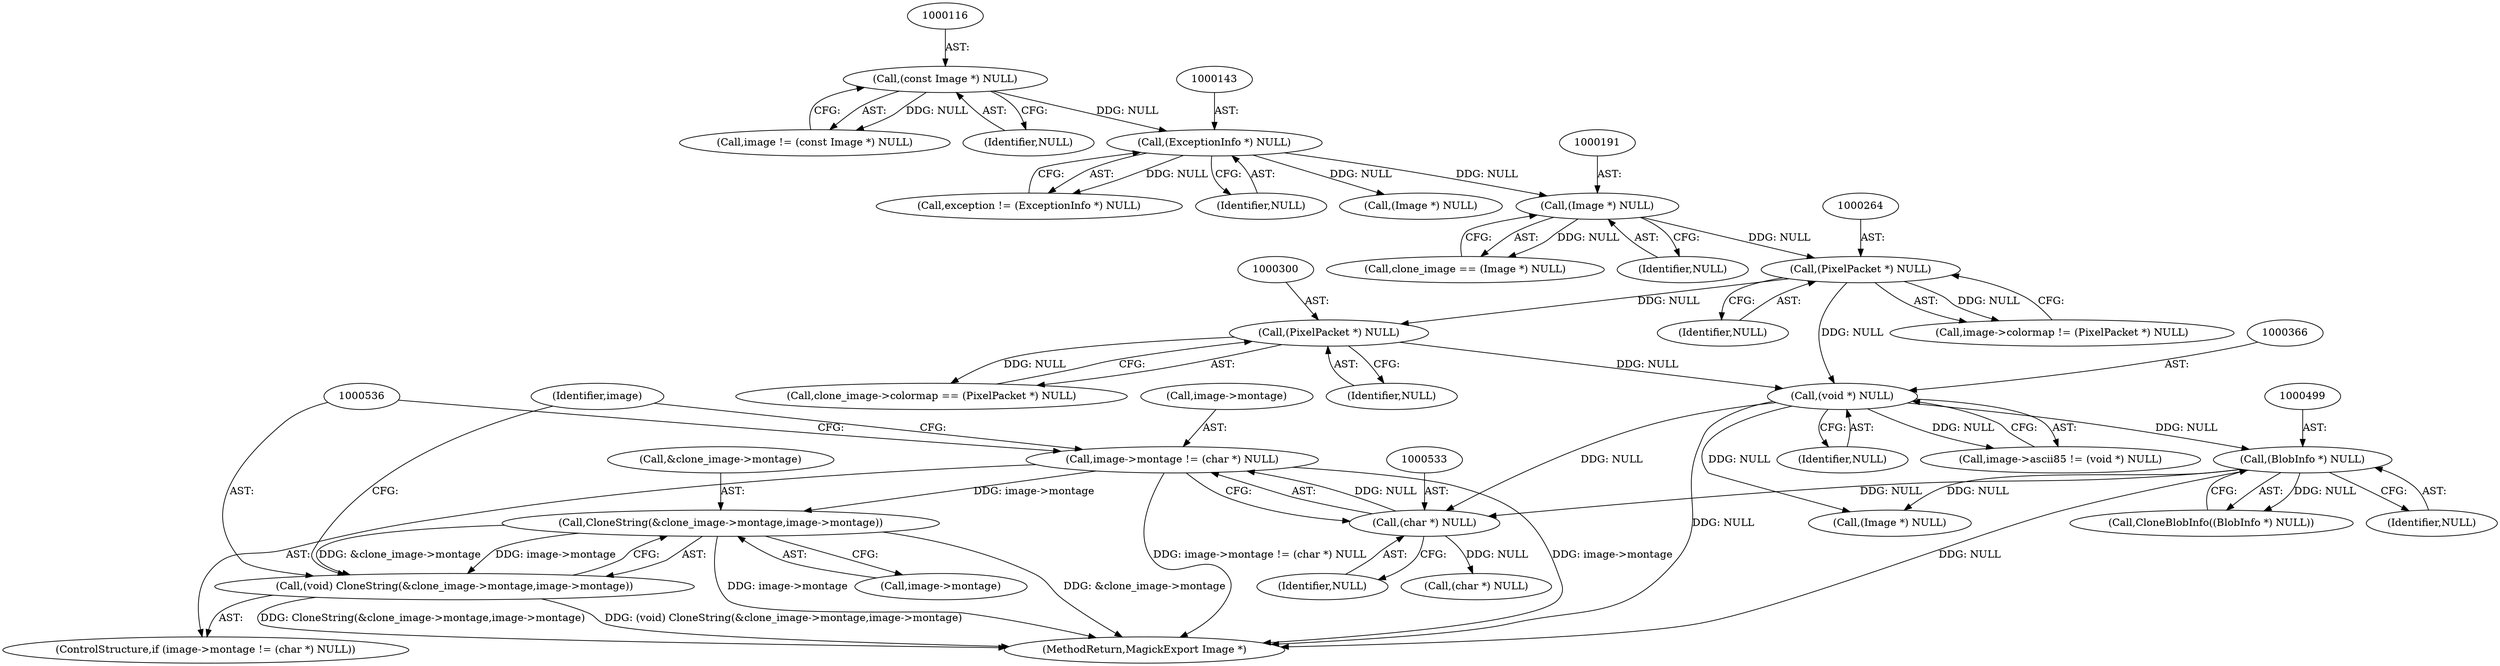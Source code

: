 digraph "0_ImageMagick_01843366d6a7b96e22ad7bb67f3df7d9fd4d5d74@pointer" {
"1000528" [label="(Call,image->montage != (char *) NULL)"];
"1000532" [label="(Call,(char *) NULL)"];
"1000498" [label="(Call,(BlobInfo *) NULL)"];
"1000365" [label="(Call,(void *) NULL)"];
"1000263" [label="(Call,(PixelPacket *) NULL)"];
"1000190" [label="(Call,(Image *) NULL)"];
"1000142" [label="(Call,(ExceptionInfo *) NULL)"];
"1000115" [label="(Call,(const Image *) NULL)"];
"1000299" [label="(Call,(PixelPacket *) NULL)"];
"1000537" [label="(Call,CloneString(&clone_image->montage,image->montage))"];
"1000535" [label="(Call,(void) CloneString(&clone_image->montage,image->montage))"];
"1000361" [label="(Call,image->ascii85 != (void *) NULL)"];
"1000190" [label="(Call,(Image *) NULL)"];
"1000299" [label="(Call,(PixelPacket *) NULL)"];
"1000529" [label="(Call,image->montage)"];
"1000532" [label="(Call,(char *) NULL)"];
"1000192" [label="(Identifier,NULL)"];
"1000265" [label="(Identifier,NULL)"];
"1000535" [label="(Call,(void) CloneString(&clone_image->montage,image->montage))"];
"1000542" [label="(Call,image->montage)"];
"1000367" [label="(Identifier,NULL)"];
"1000295" [label="(Call,clone_image->colormap == (PixelPacket *) NULL)"];
"1000115" [label="(Call,(const Image *) NULL)"];
"1000534" [label="(Identifier,NULL)"];
"1000142" [label="(Call,(ExceptionInfo *) NULL)"];
"1000537" [label="(Call,CloneString(&clone_image->montage,image->montage))"];
"1000140" [label="(Call,exception != (ExceptionInfo *) NULL)"];
"1000550" [label="(Call,(char *) NULL)"];
"1000144" [label="(Identifier,NULL)"];
"1000500" [label="(Identifier,NULL)"];
"1000259" [label="(Call,image->colormap != (PixelPacket *) NULL)"];
"1000498" [label="(Call,(BlobInfo *) NULL)"];
"1000117" [label="(Identifier,NULL)"];
"1000176" [label="(Call,(Image *) NULL)"];
"1000548" [label="(Identifier,image)"];
"1000301" [label="(Identifier,NULL)"];
"1000528" [label="(Call,image->montage != (char *) NULL)"];
"1000497" [label="(Call,CloneBlobInfo((BlobInfo *) NULL))"];
"1000113" [label="(Call,image != (const Image *) NULL)"];
"1000538" [label="(Call,&clone_image->montage)"];
"1000631" [label="(Call,(Image *) NULL)"];
"1000365" [label="(Call,(void *) NULL)"];
"1000188" [label="(Call,clone_image == (Image *) NULL)"];
"1000842" [label="(MethodReturn,MagickExport Image *)"];
"1000527" [label="(ControlStructure,if (image->montage != (char *) NULL))"];
"1000263" [label="(Call,(PixelPacket *) NULL)"];
"1000528" -> "1000527"  [label="AST: "];
"1000528" -> "1000532"  [label="CFG: "];
"1000529" -> "1000528"  [label="AST: "];
"1000532" -> "1000528"  [label="AST: "];
"1000536" -> "1000528"  [label="CFG: "];
"1000548" -> "1000528"  [label="CFG: "];
"1000528" -> "1000842"  [label="DDG: image->montage != (char *) NULL"];
"1000528" -> "1000842"  [label="DDG: image->montage"];
"1000532" -> "1000528"  [label="DDG: NULL"];
"1000528" -> "1000537"  [label="DDG: image->montage"];
"1000532" -> "1000534"  [label="CFG: "];
"1000533" -> "1000532"  [label="AST: "];
"1000534" -> "1000532"  [label="AST: "];
"1000498" -> "1000532"  [label="DDG: NULL"];
"1000365" -> "1000532"  [label="DDG: NULL"];
"1000532" -> "1000550"  [label="DDG: NULL"];
"1000498" -> "1000497"  [label="AST: "];
"1000498" -> "1000500"  [label="CFG: "];
"1000499" -> "1000498"  [label="AST: "];
"1000500" -> "1000498"  [label="AST: "];
"1000497" -> "1000498"  [label="CFG: "];
"1000498" -> "1000842"  [label="DDG: NULL"];
"1000498" -> "1000497"  [label="DDG: NULL"];
"1000365" -> "1000498"  [label="DDG: NULL"];
"1000498" -> "1000631"  [label="DDG: NULL"];
"1000365" -> "1000361"  [label="AST: "];
"1000365" -> "1000367"  [label="CFG: "];
"1000366" -> "1000365"  [label="AST: "];
"1000367" -> "1000365"  [label="AST: "];
"1000361" -> "1000365"  [label="CFG: "];
"1000365" -> "1000842"  [label="DDG: NULL"];
"1000365" -> "1000361"  [label="DDG: NULL"];
"1000263" -> "1000365"  [label="DDG: NULL"];
"1000299" -> "1000365"  [label="DDG: NULL"];
"1000365" -> "1000631"  [label="DDG: NULL"];
"1000263" -> "1000259"  [label="AST: "];
"1000263" -> "1000265"  [label="CFG: "];
"1000264" -> "1000263"  [label="AST: "];
"1000265" -> "1000263"  [label="AST: "];
"1000259" -> "1000263"  [label="CFG: "];
"1000263" -> "1000259"  [label="DDG: NULL"];
"1000190" -> "1000263"  [label="DDG: NULL"];
"1000263" -> "1000299"  [label="DDG: NULL"];
"1000190" -> "1000188"  [label="AST: "];
"1000190" -> "1000192"  [label="CFG: "];
"1000191" -> "1000190"  [label="AST: "];
"1000192" -> "1000190"  [label="AST: "];
"1000188" -> "1000190"  [label="CFG: "];
"1000190" -> "1000188"  [label="DDG: NULL"];
"1000142" -> "1000190"  [label="DDG: NULL"];
"1000142" -> "1000140"  [label="AST: "];
"1000142" -> "1000144"  [label="CFG: "];
"1000143" -> "1000142"  [label="AST: "];
"1000144" -> "1000142"  [label="AST: "];
"1000140" -> "1000142"  [label="CFG: "];
"1000142" -> "1000140"  [label="DDG: NULL"];
"1000115" -> "1000142"  [label="DDG: NULL"];
"1000142" -> "1000176"  [label="DDG: NULL"];
"1000115" -> "1000113"  [label="AST: "];
"1000115" -> "1000117"  [label="CFG: "];
"1000116" -> "1000115"  [label="AST: "];
"1000117" -> "1000115"  [label="AST: "];
"1000113" -> "1000115"  [label="CFG: "];
"1000115" -> "1000113"  [label="DDG: NULL"];
"1000299" -> "1000295"  [label="AST: "];
"1000299" -> "1000301"  [label="CFG: "];
"1000300" -> "1000299"  [label="AST: "];
"1000301" -> "1000299"  [label="AST: "];
"1000295" -> "1000299"  [label="CFG: "];
"1000299" -> "1000295"  [label="DDG: NULL"];
"1000537" -> "1000535"  [label="AST: "];
"1000537" -> "1000542"  [label="CFG: "];
"1000538" -> "1000537"  [label="AST: "];
"1000542" -> "1000537"  [label="AST: "];
"1000535" -> "1000537"  [label="CFG: "];
"1000537" -> "1000842"  [label="DDG: image->montage"];
"1000537" -> "1000842"  [label="DDG: &clone_image->montage"];
"1000537" -> "1000535"  [label="DDG: &clone_image->montage"];
"1000537" -> "1000535"  [label="DDG: image->montage"];
"1000535" -> "1000527"  [label="AST: "];
"1000536" -> "1000535"  [label="AST: "];
"1000548" -> "1000535"  [label="CFG: "];
"1000535" -> "1000842"  [label="DDG: (void) CloneString(&clone_image->montage,image->montage)"];
"1000535" -> "1000842"  [label="DDG: CloneString(&clone_image->montage,image->montage)"];
}
